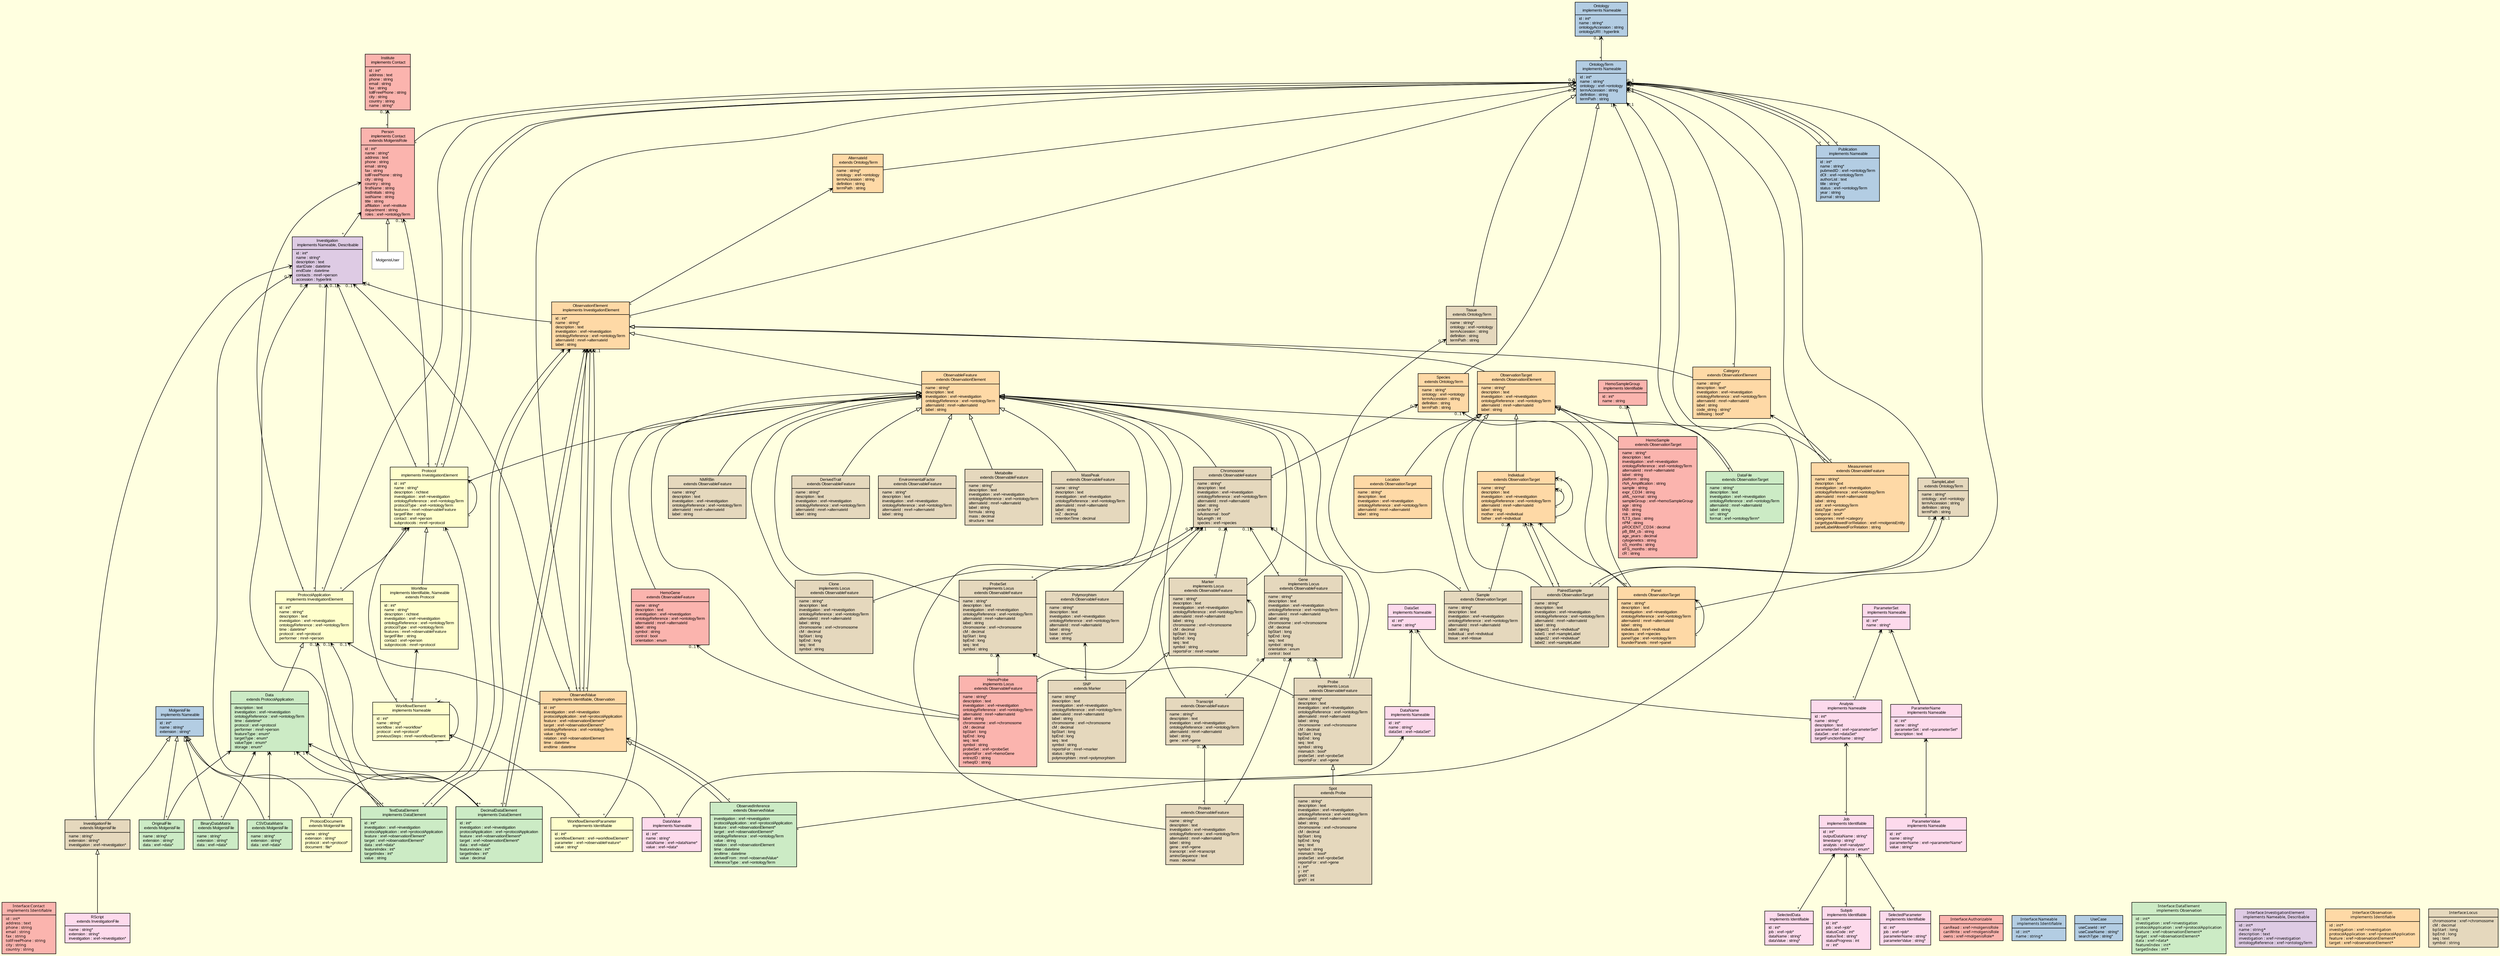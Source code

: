 digraph G {
        color = "white"
		compound = true
		fontname = "Bitstream Vera Sans"
		fontsize = 8
		pagedir="TB"
		rankdir="BT"
		bgcolor = "lightyellow"  
		labelfloat = "true"
		mode = "hier"
		overlap = "false"
		splines = "true"
		layers = "1:2"
		clusterrank = "local"
		outputorder="edgesfirst"

        node [
			fontname = "Arial"
            fontsize = 8
            shape = "record"
            color = "#808080"
            style="filled"
            fillcolor = "white"
            layer = "2"
            colorscheme = pastel19
        ]

        edge [
                fontname = "Bitstream Vera Sans"
                fontsize = 8
                layer = "1"
        ]

/* entities outside modules*/
               "Contact" [
                	    style = "filled"
                	    fillcolor =  "white"
			        	fontname = "Arial-Italic"
			        	fontcolor = "dimgrey"
			        	color = "dimgrey"
                
                        label = "{Interface:Contact\n implements Identifiable|id : int*\laddress : text\lphone : string\lemail : string\lfax : string\ltollFreePhone : string\lcity : string\lcountry : string\l}"
                ]

               "Person" [
                	    style = "filled"
                	    fillcolor =  "white"
			        	fontname = "Arial"
			        	fontcolor = "black"
			        	color = "black"
                
                        label = "{Person\n implements Contact\n extends molgenisRole|id : int*\lname : string*\laddress : text\lphone : string\lemail : string\lfax : string\ltollFreePhone : string\lcity : string\lcountry : string\lfirstName : string\lmidInitials : string\llastName : string\ltitle : string\laffiliation : xref-&gt;institute\ldepartment : string\lroles : xref-&gt;ontologyTerm\l}"
                ]

               "Institute" [
                	    style = "filled"
                	    fillcolor =  "white"
			        	fontname = "Arial"
			        	fontcolor = "black"
			        	color = "black"
                
                        label = "{Institute\n implements Contact|id : int*\laddress : text\lphone : string\lemail : string\lfax : string\ltollFreePhone : string\lcity : string\lcountry : string\lname : string*\l}"
                ]

               "Authorizable" [
                	    style = "filled"
                	    fillcolor =  "white"
			        	fontname = "Arial-Italic"
			        	fontcolor = "dimgrey"
			        	color = "dimgrey"
                
                        label = "{Interface:Authorizable|canRead : xref-&gt;molgenisRole\lcanWrite : xref-&gt;molgenisRole\lowns : xref-&gt;molgenisRole*\l}"
                ]

               "Nameable" [
                	    style = "filled"
                	    fillcolor =  "white"
			        	fontname = "Arial-Italic"
			        	fontcolor = "dimgrey"
			        	color = "dimgrey"
                
                        label = "{Interface:Nameable\n implements Identifiable|id : int*\lname : string*\l}"
                ]

               "OntologyTerm" [
                	    style = "filled"
                	    fillcolor =  "white"
			        	fontname = "Arial"
			        	fontcolor = "black"
			        	color = "black"
                
                        label = "{OntologyTerm\n implements Nameable|id : int*\lname : string*\lontology : xref-&gt;ontology\ltermAccession : string\ldefinition : string\ltermPath : string\l}"
                ]

               "Ontology" [
                	    style = "filled"
                	    fillcolor =  "white"
			        	fontname = "Arial"
			        	fontcolor = "black"
			        	color = "black"
                
                        label = "{Ontology\n implements Nameable|id : int*\lname : string*\lontologyAccession : string\lontologyURI : hyperlink\l}"
                ]

               "MolgenisFile" [
                	    style = "filled"
                	    fillcolor =  "white"
			        	fontname = "Arial"
			        	fontcolor = "black"
			        	color = "black"
                
                        label = "{MolgenisFile\n implements Nameable|id : int*\lname : string*\lextension : string*\l}"
                ]

               "Publication" [
                	    style = "filled"
                	    fillcolor =  "white"
			        	fontname = "Arial"
			        	fontcolor = "black"
			        	color = "black"
                
                        label = "{Publication\n implements Nameable|id : int*\lname : string*\lpubmedID : xref-&gt;ontologyTerm\ldOI : xref-&gt;ontologyTerm\lauthorList : text\ltitle : string*\lstatus : xref-&gt;ontologyTerm\lyear : string\ljournal : string\l}"
                ]

               "UseCase" [
                	    style = "filled"
                	    fillcolor =  "white"
			        	fontname = "Arial"
			        	fontcolor = "black"
			        	color = "black"
                
                        label = "{UseCase|useCaseId : int*\luseCaseName : string*\lsearchType : string*\l}"
                ]

               "ObservedInference" [
                	    style = "filled"
                	    fillcolor =  "white"
			        	fontname = "Arial"
			        	fontcolor = "black"
			        	color = "black"
                
                        label = "{ObservedInference\n extends observedValue|investigation : xref-&gt;investigation\lprotocolApplication : xref-&gt;protocolApplication\lfeature : xref-&gt;observationElement*\ltarget : xref-&gt;observationElement*\lontologyReference : xref-&gt;ontologyTerm\lvalue : string\lrelation : xref-&gt;observationElement\ltime : datetime\lendtime : datetime\lderivedFrom : mref-&gt;observedValue*\linferenceType : xref-&gt;ontologyTerm\l}"
                ]

               "DataFile" [
                	    style = "filled"
                	    fillcolor =  "white"
			        	fontname = "Arial"
			        	fontcolor = "black"
			        	color = "black"
                
                        label = "{DataFile\n extends observationTarget|name : string*\ldescription : text\linvestigation : xref-&gt;investigation\lontologyReference : xref-&gt;ontologyTerm\lalternateId : mref-&gt;alternateId\llabel : string\luri : string*\lformat : xref-&gt;ontologyTerm*\l}"
                ]

               "Data" [
                	    style = "filled"
                	    fillcolor =  "white"
			        	fontname = "Arial"
			        	fontcolor = "black"
			        	color = "black"
                
                        label = "{Data\n extends protocolApplication|description : text\linvestigation : xref-&gt;investigation\lontologyReference : xref-&gt;ontologyTerm\ltime : datetime*\lprotocol : xref-&gt;protocol\lperformer : mref-&gt;person\lfeatureType : enum*\ltargetType : enum*\lvalueType : enum*\lstorage : enum*\l}"
                ]

               "DataElement" [
                	    style = "filled"
                	    fillcolor =  "white"
			        	fontname = "Arial-Italic"
			        	fontcolor = "dimgrey"
			        	color = "dimgrey"
                
                        label = "{Interface:DataElement\n implements Observation|id : int*\linvestigation : xref-&gt;investigation\lprotocolApplication : xref-&gt;protocolApplication\lfeature : xref-&gt;observationElement*\ltarget : xref-&gt;observationElement*\ldata : xref-&gt;data*\lfeatureIndex : int*\ltargetIndex : int*\l}"
                ]

               "BinaryDataMatrix" [
                	    style = "filled"
                	    fillcolor =  "white"
			        	fontname = "Arial"
			        	fontcolor = "black"
			        	color = "black"
                
                        label = "{BinaryDataMatrix\n extends molgenisFile|name : string*\lextension : string*\ldata : xref-&gt;data*\l}"
                ]

               "CSVDataMatrix" [
                	    style = "filled"
                	    fillcolor =  "white"
			        	fontname = "Arial"
			        	fontcolor = "black"
			        	color = "black"
                
                        label = "{CSVDataMatrix\n extends molgenisFile|name : string*\lextension : string*\ldata : xref-&gt;data*\l}"
                ]

               "DecimalDataElement" [
                	    style = "filled"
                	    fillcolor =  "white"
			        	fontname = "Arial"
			        	fontcolor = "black"
			        	color = "black"
                
                        label = "{DecimalDataElement\n implements DataElement|id : int*\linvestigation : xref-&gt;investigation\lprotocolApplication : xref-&gt;protocolApplication\lfeature : xref-&gt;observationElement*\ltarget : xref-&gt;observationElement*\ldata : xref-&gt;data*\lfeatureIndex : int*\ltargetIndex : int*\lvalue : decimal\l}"
                ]

               "TextDataElement" [
                	    style = "filled"
                	    fillcolor =  "white"
			        	fontname = "Arial"
			        	fontcolor = "black"
			        	color = "black"
                
                        label = "{TextDataElement\n implements DataElement|id : int*\linvestigation : xref-&gt;investigation\lprotocolApplication : xref-&gt;protocolApplication\lfeature : xref-&gt;observationElement*\ltarget : xref-&gt;observationElement*\ldata : xref-&gt;data*\lfeatureIndex : int*\ltargetIndex : int*\lvalue : string\l}"
                ]

               "OriginalFile" [
                	    style = "filled"
                	    fillcolor =  "white"
			        	fontname = "Arial"
			        	fontcolor = "black"
			        	color = "black"
                
                        label = "{OriginalFile\n extends molgenisFile|name : string*\lextension : string*\ldata : xref-&gt;data*\l}"
                ]

               "Investigation" [
                	    style = "filled"
                	    fillcolor =  "white"
			        	fontname = "Arial"
			        	fontcolor = "black"
			        	color = "black"
                
                        label = "{Investigation\n implements Nameable, Describable|id : int*\lname : string*\ldescription : text\lstartDate : datetime\lendDate : datetime\lcontacts : mref-&gt;person\laccession : hyperlink\l}"
                ]

               "InvestigationElement" [
                	    style = "filled"
                	    fillcolor =  "white"
			        	fontname = "Arial-Italic"
			        	fontcolor = "dimgrey"
			        	color = "dimgrey"
                
                        label = "{Interface:InvestigationElement\n implements Nameable, Describable|id : int*\lname : string*\ldescription : text\linvestigation : xref-&gt;investigation\lontologyReference : xref-&gt;ontologyTerm\l}"
                ]

               "Species" [
                	    style = "filled"
                	    fillcolor =  "white"
			        	fontname = "Arial"
			        	fontcolor = "black"
			        	color = "black"
                
                        label = "{Species\n extends ontologyTerm|name : string*\lontology : xref-&gt;ontology\ltermAccession : string\ldefinition : string\ltermPath : string\l}"
                ]

               "AlternateId" [
                	    style = "filled"
                	    fillcolor =  "white"
			        	fontname = "Arial"
			        	fontcolor = "black"
			        	color = "black"
                
                        label = "{AlternateId\n extends ontologyTerm|name : string*\lontology : xref-&gt;ontology\ltermAccession : string\ldefinition : string\ltermPath : string\l}"
                ]

               "ObservationElement" [
                	    style = "filled"
                	    fillcolor =  "white"
			        	fontname = "Arial"
			        	fontcolor = "black"
			        	color = "black"
                
                        label = "{ObservationElement\n implements InvestigationElement|id : int*\lname : string*\ldescription : text\linvestigation : xref-&gt;investigation\lontologyReference : xref-&gt;ontologyTerm\lalternateId : mref-&gt;alternateId\llabel : string\l}"
                ]

               "ObservationTarget" [
                	    style = "filled"
                	    fillcolor =  "white"
			        	fontname = "Arial"
			        	fontcolor = "black"
			        	color = "black"
                
                        label = "{ObservationTarget\n extends observationElement|name : string*\ldescription : text\linvestigation : xref-&gt;investigation\lontologyReference : xref-&gt;ontologyTerm\lalternateId : mref-&gt;alternateId\llabel : string\l}"
                ]

               "ObservableFeature" [
                	    style = "filled"
                	    fillcolor =  "white"
			        	fontname = "Arial"
			        	fontcolor = "black"
			        	color = "black"
                
                        label = "{ObservableFeature\n extends observationElement|name : string*\ldescription : text\linvestigation : xref-&gt;investigation\lontologyReference : xref-&gt;ontologyTerm\lalternateId : mref-&gt;alternateId\llabel : string\l}"
                ]

               "Measurement" [
                	    style = "filled"
                	    fillcolor =  "white"
			        	fontname = "Arial"
			        	fontcolor = "black"
			        	color = "black"
                
                        label = "{Measurement\n extends observableFeature|name : string*\ldescription : text\linvestigation : xref-&gt;investigation\lontologyReference : xref-&gt;ontologyTerm\lalternateId : mref-&gt;alternateId\llabel : string\lunit : xref-&gt;ontologyTerm\ldataType : enum*\ltemporal : bool*\lcategories : mref-&gt;category\ltargettypeAllowedForRelation : xref-&gt;molgenisEntity\lpanelLabelAllowedForRelation : string\l}"
                ]

               "Category" [
                	    style = "filled"
                	    fillcolor =  "white"
			        	fontname = "Arial"
			        	fontcolor = "black"
			        	color = "black"
                
                        label = "{Category\n extends observationElement|name : string*\ldescription : text*\linvestigation : xref-&gt;investigation\lontologyReference : xref-&gt;ontologyTerm\lalternateId : mref-&gt;alternateId\llabel : string\lcode_string : string*\lisMissing : bool*\l}"
                ]

               "Individual" [
                	    style = "filled"
                	    fillcolor =  "white"
			        	fontname = "Arial"
			        	fontcolor = "black"
			        	color = "black"
                
                        label = "{Individual\n extends observationTarget|name : string*\ldescription : text\linvestigation : xref-&gt;investigation\lontologyReference : xref-&gt;ontologyTerm\lalternateId : mref-&gt;alternateId\llabel : string\lmother : xref-&gt;individual\lfather : xref-&gt;individual\l}"
                ]

               "Location" [
                	    style = "filled"
                	    fillcolor =  "white"
			        	fontname = "Arial"
			        	fontcolor = "black"
			        	color = "black"
                
                        label = "{Location\n extends observationTarget|name : string*\ldescription : text\linvestigation : xref-&gt;investigation\lontologyReference : xref-&gt;ontologyTerm\lalternateId : mref-&gt;alternateId\llabel : string\l}"
                ]

               "Panel" [
                	    style = "filled"
                	    fillcolor =  "white"
			        	fontname = "Arial"
			        	fontcolor = "black"
			        	color = "black"
                
                        label = "{Panel\n extends observationTarget|name : string*\ldescription : text\linvestigation : xref-&gt;investigation\lontologyReference : xref-&gt;ontologyTerm\lalternateId : mref-&gt;alternateId\llabel : string\lindividuals : mref-&gt;individual\lspecies : xref-&gt;species\lpanelType : xref-&gt;ontologyTerm\lfounderPanels : mref-&gt;panel\l}"
                ]

               "Observation" [
                	    style = "filled"
                	    fillcolor =  "white"
			        	fontname = "Arial-Italic"
			        	fontcolor = "dimgrey"
			        	color = "dimgrey"
                
                        label = "{Interface:Observation\n implements Identifiable|id : int*\linvestigation : xref-&gt;investigation\lprotocolApplication : xref-&gt;protocolApplication\lfeature : xref-&gt;observationElement*\ltarget : xref-&gt;observationElement*\l}"
                ]

               "ObservedValue" [
                	    style = "filled"
                	    fillcolor =  "white"
			        	fontname = "Arial"
			        	fontcolor = "black"
			        	color = "black"
                
                        label = "{ObservedValue\n implements Identifiable, Observation|id : int*\linvestigation : xref-&gt;investigation\lprotocolApplication : xref-&gt;protocolApplication\lfeature : xref-&gt;observationElement*\ltarget : xref-&gt;observationElement*\lontologyReference : xref-&gt;ontologyTerm\lvalue : string\lrelation : xref-&gt;observationElement\ltime : datetime\lendtime : datetime\l}"
                ]

               "Protocol" [
                	    style = "filled"
                	    fillcolor =  "white"
			        	fontname = "Arial"
			        	fontcolor = "black"
			        	color = "black"
                
                        label = "{Protocol\n implements InvestigationElement|id : int*\lname : string*\ldescription : richtext\linvestigation : xref-&gt;investigation\lontologyReference : xref-&gt;ontologyTerm\lprotocolType : xref-&gt;ontologyTerm\lfeatures : mref-&gt;observableFeature\ltargetFilter : string\lcontact : xref-&gt;person\lsubprotocols : mref-&gt;protocol\l}"
                ]

               "ProtocolApplication" [
                	    style = "filled"
                	    fillcolor =  "white"
			        	fontname = "Arial"
			        	fontcolor = "black"
			        	color = "black"
                
                        label = "{ProtocolApplication\n implements InvestigationElement|id : int*\lname : string*\ldescription : text\linvestigation : xref-&gt;investigation\lontologyReference : xref-&gt;ontologyTerm\ltime : datetime*\lprotocol : xref-&gt;protocol\lperformer : mref-&gt;person\l}"
                ]

               "ProtocolDocument" [
                	    style = "filled"
                	    fillcolor =  "white"
			        	fontname = "Arial"
			        	fontcolor = "black"
			        	color = "black"
                
                        label = "{ProtocolDocument\n extends molgenisFile|name : string*\lextension : string*\lprotocol : xref-&gt;protocol*\ldocument : file*\l}"
                ]

               "Workflow" [
                	    style = "filled"
                	    fillcolor =  "white"
			        	fontname = "Arial"
			        	fontcolor = "black"
			        	color = "black"
                
                        label = "{Workflow\n implements Identifiable, Nameable\n extends protocol|id : int*\lname : string*\ldescription : richtext\linvestigation : xref-&gt;investigation\lontologyReference : xref-&gt;ontologyTerm\lprotocolType : xref-&gt;ontologyTerm\lfeatures : mref-&gt;observableFeature\ltargetFilter : string\lcontact : xref-&gt;person\lsubprotocols : mref-&gt;protocol\l}"
                ]

               "WorkflowElement" [
                	    style = "filled"
                	    fillcolor =  "white"
			        	fontname = "Arial"
			        	fontcolor = "black"
			        	color = "black"
                
                        label = "{WorkflowElement\n implements Nameable|id : int*\lname : string*\lworkflow : xref-&gt;workflow*\lprotocol : xref-&gt;protocol*\lpreviousSteps : mref-&gt;workflowElement\l}"
                ]

               "WorkflowElementParameter" [
                	    style = "filled"
                	    fillcolor =  "white"
			        	fontname = "Arial"
			        	fontcolor = "black"
			        	color = "black"
                
                        label = "{WorkflowElementParameter\n implements Identifiable|id : int*\lworkflowElement : xref-&gt;workflowElement*\lparameter : xref-&gt;observableFeature*\lvalue : string*\l}"
                ]

               "Locus" [
                	    style = "filled"
                	    fillcolor =  "white"
			        	fontname = "Arial-Italic"
			        	fontcolor = "dimgrey"
			        	color = "dimgrey"
                
                        label = "{Interface:Locus|chromosome : xref-&gt;chromosome\lcM : decimal\lbpStart : long\lbpEnd : long\lseq : text\lsymbol : string\l}"
                ]

               "Chromosome" [
                	    style = "filled"
                	    fillcolor =  "white"
			        	fontname = "Arial"
			        	fontcolor = "black"
			        	color = "black"
                
                        label = "{Chromosome\n extends observableFeature|name : string*\ldescription : text\linvestigation : xref-&gt;investigation\lontologyReference : xref-&gt;ontologyTerm\lalternateId : mref-&gt;alternateId\llabel : string\lorderNr : int*\lisAutosomal : bool*\lbpLength : int\lspecies : xref-&gt;species\l}"
                ]

               "NMRBin" [
                	    style = "filled"
                	    fillcolor =  "white"
			        	fontname = "Arial"
			        	fontcolor = "black"
			        	color = "black"
                
                        label = "{NMRBin\n extends observableFeature|name : string*\ldescription : text\linvestigation : xref-&gt;investigation\lontologyReference : xref-&gt;ontologyTerm\lalternateId : mref-&gt;alternateId\llabel : string\l}"
                ]

               "Clone" [
                	    style = "filled"
                	    fillcolor =  "white"
			        	fontname = "Arial"
			        	fontcolor = "black"
			        	color = "black"
                
                        label = "{Clone\n implements Locus\n extends observableFeature|name : string*\ldescription : text\linvestigation : xref-&gt;investigation\lontologyReference : xref-&gt;ontologyTerm\lalternateId : mref-&gt;alternateId\llabel : string\lchromosome : xref-&gt;chromosome\lcM : decimal\lbpStart : long\lbpEnd : long\lseq : text\lsymbol : string\l}"
                ]

               "DerivedTrait" [
                	    style = "filled"
                	    fillcolor =  "white"
			        	fontname = "Arial"
			        	fontcolor = "black"
			        	color = "black"
                
                        label = "{DerivedTrait\n extends observableFeature|name : string*\ldescription : text\linvestigation : xref-&gt;investigation\lontologyReference : xref-&gt;ontologyTerm\lalternateId : mref-&gt;alternateId\llabel : string\l}"
                ]

               "EnvironmentalFactor" [
                	    style = "filled"
                	    fillcolor =  "white"
			        	fontname = "Arial"
			        	fontcolor = "black"
			        	color = "black"
                
                        label = "{EnvironmentalFactor\n extends observableFeature|name : string*\ldescription : text\linvestigation : xref-&gt;investigation\lontologyReference : xref-&gt;ontologyTerm\lalternateId : mref-&gt;alternateId\llabel : string\l}"
                ]

               "Gene" [
                	    style = "filled"
                	    fillcolor =  "white"
			        	fontname = "Arial"
			        	fontcolor = "black"
			        	color = "black"
                
                        label = "{Gene\n implements Locus\n extends observableFeature|name : string*\ldescription : text\linvestigation : xref-&gt;investigation\lontologyReference : xref-&gt;ontologyTerm\lalternateId : mref-&gt;alternateId\llabel : string\lchromosome : xref-&gt;chromosome\lcM : decimal\lbpStart : long\lbpEnd : long\lseq : text\lsymbol : string\lorientation : enum\lcontrol : bool\l}"
                ]

               "Transcript" [
                	    style = "filled"
                	    fillcolor =  "white"
			        	fontname = "Arial"
			        	fontcolor = "black"
			        	color = "black"
                
                        label = "{Transcript\n extends observableFeature|name : string*\ldescription : text\linvestigation : xref-&gt;investigation\lontologyReference : xref-&gt;ontologyTerm\lalternateId : mref-&gt;alternateId\llabel : string\lgene : xref-&gt;gene\l}"
                ]

               "Protein" [
                	    style = "filled"
                	    fillcolor =  "white"
			        	fontname = "Arial"
			        	fontcolor = "black"
			        	color = "black"
                
                        label = "{Protein\n extends observableFeature|name : string*\ldescription : text\linvestigation : xref-&gt;investigation\lontologyReference : xref-&gt;ontologyTerm\lalternateId : mref-&gt;alternateId\llabel : string\lgene : xref-&gt;gene\ltranscript : xref-&gt;transcript\laminoSequence : text\lmass : decimal\l}"
                ]

               "Metabolite" [
                	    style = "filled"
                	    fillcolor =  "white"
			        	fontname = "Arial"
			        	fontcolor = "black"
			        	color = "black"
                
                        label = "{Metabolite\n extends observableFeature|name : string*\ldescription : text\linvestigation : xref-&gt;investigation\lontologyReference : xref-&gt;ontologyTerm\lalternateId : mref-&gt;alternateId\llabel : string\lformula : string\lmass : decimal\lstructure : text\l}"
                ]

               "Marker" [
                	    style = "filled"
                	    fillcolor =  "white"
			        	fontname = "Arial"
			        	fontcolor = "black"
			        	color = "black"
                
                        label = "{Marker\n implements Locus\n extends observableFeature|name : string*\ldescription : text\linvestigation : xref-&gt;investigation\lontologyReference : xref-&gt;ontologyTerm\lalternateId : mref-&gt;alternateId\llabel : string\lchromosome : xref-&gt;chromosome\lcM : decimal\lbpStart : long\lbpEnd : long\lseq : text\lsymbol : string\lreportsFor : mref-&gt;marker\l}"
                ]

               "SNP" [
                	    style = "filled"
                	    fillcolor =  "white"
			        	fontname = "Arial"
			        	fontcolor = "black"
			        	color = "black"
                
                        label = "{SNP\n extends marker|name : string*\ldescription : text\linvestigation : xref-&gt;investigation\lontologyReference : xref-&gt;ontologyTerm\lalternateId : mref-&gt;alternateId\llabel : string\lchromosome : xref-&gt;chromosome\lcM : decimal\lbpStart : long\lbpEnd : long\lseq : text\lsymbol : string\lreportsFor : mref-&gt;marker\lstatus : string\lpolymorphism : mref-&gt;polymorphism\l}"
                ]

               "Polymorphism" [
                	    style = "filled"
                	    fillcolor =  "white"
			        	fontname = "Arial"
			        	fontcolor = "black"
			        	color = "black"
                
                        label = "{Polymorphism\n extends observableFeature|name : string*\ldescription : text\linvestigation : xref-&gt;investigation\lontologyReference : xref-&gt;ontologyTerm\lalternateId : mref-&gt;alternateId\llabel : string\lbase : enum*\lvalue : string\l}"
                ]

               "Probe" [
                	    style = "filled"
                	    fillcolor =  "white"
			        	fontname = "Arial"
			        	fontcolor = "black"
			        	color = "black"
                
                        label = "{Probe\n implements Locus\n extends observableFeature|name : string*\ldescription : text\linvestigation : xref-&gt;investigation\lontologyReference : xref-&gt;ontologyTerm\lalternateId : mref-&gt;alternateId\llabel : string\lchromosome : xref-&gt;chromosome\lcM : decimal\lbpStart : long\lbpEnd : long\lseq : text\lsymbol : string\lmismatch : bool*\lprobeSet : xref-&gt;probeSet\lreportsFor : xref-&gt;gene\l}"
                ]

               "Spot" [
                	    style = "filled"
                	    fillcolor =  "white"
			        	fontname = "Arial"
			        	fontcolor = "black"
			        	color = "black"
                
                        label = "{Spot\n extends probe|name : string*\ldescription : text\linvestigation : xref-&gt;investigation\lontologyReference : xref-&gt;ontologyTerm\lalternateId : mref-&gt;alternateId\llabel : string\lchromosome : xref-&gt;chromosome\lcM : decimal\lbpStart : long\lbpEnd : long\lseq : text\lsymbol : string\lmismatch : bool*\lprobeSet : xref-&gt;probeSet\lreportsFor : xref-&gt;gene\lx : int*\ly : int*\lgridX : int\lgridY : int\l}"
                ]

               "ProbeSet" [
                	    style = "filled"
                	    fillcolor =  "white"
			        	fontname = "Arial"
			        	fontcolor = "black"
			        	color = "black"
                
                        label = "{ProbeSet\n implements Locus\n extends observableFeature|name : string*\ldescription : text\linvestigation : xref-&gt;investigation\lontologyReference : xref-&gt;ontologyTerm\lalternateId : mref-&gt;alternateId\llabel : string\lchromosome : xref-&gt;chromosome\lcM : decimal\lbpStart : long\lbpEnd : long\lseq : text\lsymbol : string\l}"
                ]

               "MassPeak" [
                	    style = "filled"
                	    fillcolor =  "white"
			        	fontname = "Arial"
			        	fontcolor = "black"
			        	color = "black"
                
                        label = "{MassPeak\n extends observableFeature|name : string*\ldescription : text\linvestigation : xref-&gt;investigation\lontologyReference : xref-&gt;ontologyTerm\lalternateId : mref-&gt;alternateId\llabel : string\lmZ : decimal\lretentionTime : decimal\l}"
                ]

               "InvestigationFile" [
                	    style = "filled"
                	    fillcolor =  "white"
			        	fontname = "Arial"
			        	fontcolor = "black"
			        	color = "black"
                
                        label = "{InvestigationFile\n extends molgenisFile|name : string*\lextension : string*\linvestigation : xref-&gt;investigation*\l}"
                ]

               "Tissue" [
                	    style = "filled"
                	    fillcolor =  "white"
			        	fontname = "Arial"
			        	fontcolor = "black"
			        	color = "black"
                
                        label = "{Tissue\n extends ontologyTerm|name : string*\lontology : xref-&gt;ontology\ltermAccession : string\ldefinition : string\ltermPath : string\l}"
                ]

               "SampleLabel" [
                	    style = "filled"
                	    fillcolor =  "white"
			        	fontname = "Arial"
			        	fontcolor = "black"
			        	color = "black"
                
                        label = "{SampleLabel\n extends ontologyTerm|name : string*\lontology : xref-&gt;ontology\ltermAccession : string\ldefinition : string\ltermPath : string\l}"
                ]

               "Sample" [
                	    style = "filled"
                	    fillcolor =  "white"
			        	fontname = "Arial"
			        	fontcolor = "black"
			        	color = "black"
                
                        label = "{Sample\n extends observationTarget|name : string*\ldescription : text\linvestigation : xref-&gt;investigation\lontologyReference : xref-&gt;ontologyTerm\lalternateId : mref-&gt;alternateId\llabel : string\lindividual : xref-&gt;individual\ltissue : xref-&gt;tissue\l}"
                ]

               "PairedSample" [
                	    style = "filled"
                	    fillcolor =  "white"
			        	fontname = "Arial"
			        	fontcolor = "black"
			        	color = "black"
                
                        label = "{PairedSample\n extends observationTarget|name : string*\ldescription : text\linvestigation : xref-&gt;investigation\lontologyReference : xref-&gt;ontologyTerm\lalternateId : mref-&gt;alternateId\llabel : string\lsubject1 : xref-&gt;individual*\llabel1 : xref-&gt;sampleLabel\lsubject2 : xref-&gt;individual*\llabel2 : xref-&gt;sampleLabel\l}"
                ]

               "Job" [
                	    style = "filled"
                	    fillcolor =  "white"
			        	fontname = "Arial"
			        	fontcolor = "black"
			        	color = "black"
                
                        label = "{Job\n implements Identifiable|id : int*\loutputDataName : string*\ltimestamp : string*\lanalysis : xref-&gt;analysis*\lcomputeResource : enum*\l}"
                ]

               "Subjob" [
                	    style = "filled"
                	    fillcolor =  "white"
			        	fontname = "Arial"
			        	fontcolor = "black"
			        	color = "black"
                
                        label = "{Subjob\n implements Identifiable|id : int*\ljob : xref-&gt;job*\lstatusCode : int*\lstatusText : string*\lstatusProgress : int\lnr : int*\l}"
                ]

               "Analysis" [
                	    style = "filled"
                	    fillcolor =  "white"
			        	fontname = "Arial"
			        	fontcolor = "black"
			        	color = "black"
                
                        label = "{Analysis\n implements Nameable|id : int*\lname : string*\ldescription : text\lparameterSet : xref-&gt;parameterSet*\ldataSet : xref-&gt;dataSet*\ltargetFunctionName : string*\l}"
                ]

               "ParameterSet" [
                	    style = "filled"
                	    fillcolor =  "white"
			        	fontname = "Arial"
			        	fontcolor = "black"
			        	color = "black"
                
                        label = "{ParameterSet\n implements Nameable|id : int*\lname : string*\l}"
                ]

               "ParameterName" [
                	    style = "filled"
                	    fillcolor =  "white"
			        	fontname = "Arial"
			        	fontcolor = "black"
			        	color = "black"
                
                        label = "{ParameterName\n implements Nameable|id : int*\lname : string*\lparameterSet : xref-&gt;parameterSet*\ldescription : text\l}"
                ]

               "ParameterValue" [
                	    style = "filled"
                	    fillcolor =  "white"
			        	fontname = "Arial"
			        	fontcolor = "black"
			        	color = "black"
                
                        label = "{ParameterValue\n implements Nameable|id : int*\lname : string*\lparameterName : xref-&gt;parameterName*\lvalue : string*\l}"
                ]

               "DataSet" [
                	    style = "filled"
                	    fillcolor =  "white"
			        	fontname = "Arial"
			        	fontcolor = "black"
			        	color = "black"
                
                        label = "{DataSet\n implements Nameable|id : int*\lname : string*\l}"
                ]

               "DataName" [
                	    style = "filled"
                	    fillcolor =  "white"
			        	fontname = "Arial"
			        	fontcolor = "black"
			        	color = "black"
                
                        label = "{DataName\n implements Nameable|id : int*\lname : string*\ldataSet : xref-&gt;dataSet*\l}"
                ]

               "DataValue" [
                	    style = "filled"
                	    fillcolor =  "white"
			        	fontname = "Arial"
			        	fontcolor = "black"
			        	color = "black"
                
                        label = "{DataValue\n implements Nameable|id : int*\lname : string*\ldataName : xref-&gt;dataName*\lvalue : xref-&gt;data*\l}"
                ]

               "SelectedParameter" [
                	    style = "filled"
                	    fillcolor =  "white"
			        	fontname = "Arial"
			        	fontcolor = "black"
			        	color = "black"
                
                        label = "{SelectedParameter\n implements Identifiable|id : int*\ljob : xref-&gt;job*\lparameterName : string*\lparameterValue : string*\l}"
                ]

               "SelectedData" [
                	    style = "filled"
                	    fillcolor =  "white"
			        	fontname = "Arial"
			        	fontcolor = "black"
			        	color = "black"
                
                        label = "{SelectedData\n implements Identifiable|id : int*\ljob : xref-&gt;job*\ldataName : string*\ldataValue : string*\l}"
                ]

               "RScript" [
                	    style = "filled"
                	    fillcolor =  "white"
			        	fontname = "Arial"
			        	fontcolor = "black"
			        	color = "black"
                
                        label = "{RScript\n extends investigationFile|name : string*\lextension : string*\linvestigation : xref-&gt;investigation*\l}"
                ]

               "HemoSample" [
                	    style = "filled"
                	    fillcolor =  "white"
			        	fontname = "Arial"
			        	fontcolor = "black"
			        	color = "black"
                
                        label = "{HemoSample\n extends observationTarget|name : string*\ldescription : text\linvestigation : xref-&gt;investigation\lontologyReference : xref-&gt;ontologyTerm\lalternateId : mref-&gt;alternateId\llabel : string\lplatform : string\lrNA_Amplification : string\lsample : string\lexpr_CD34 : string\laML_normal : string\lsampleGroup : xref-&gt;hemoSampleGroup\lage : string\lfAB : string\lrisk : string\lfLT3_class : string\lnPM : string\lpROCENT_CD34 : decimal\lpB_BM_cb : string\lage_years : decimal\lcytogenetics : string\loS_months : string\leFS_months : string\lcR : string\l}"
                ]

               "HemoGene" [
                	    style = "filled"
                	    fillcolor =  "white"
			        	fontname = "Arial"
			        	fontcolor = "black"
			        	color = "black"
                
                        label = "{HemoGene\n extends observableFeature|name : string*\ldescription : text\linvestigation : xref-&gt;investigation\lontologyReference : xref-&gt;ontologyTerm\lalternateId : mref-&gt;alternateId\llabel : string\lsymbol : string\lcontrol : bool\lorientation : enum\l}"
                ]

               "HemoProbe" [
                	    style = "filled"
                	    fillcolor =  "white"
			        	fontname = "Arial"
			        	fontcolor = "black"
			        	color = "black"
                
                        label = "{HemoProbe\n implements Locus\n extends observableFeature|name : string*\ldescription : text\linvestigation : xref-&gt;investigation\lontologyReference : xref-&gt;ontologyTerm\lalternateId : mref-&gt;alternateId\llabel : string\lchromosome : xref-&gt;chromosome\lcM : decimal\lbpStart : long\lbpEnd : long\lseq : text\lsymbol : string\lprobeSet : xref-&gt;probeSet\lreportsFor : xref-&gt;hemoGene\lentrezID : string\lrefseqID : string\l}"
                ]

               "HemoSampleGroup" [
                	    style = "filled"
                	    fillcolor =  "white"
			        	fontname = "Arial"
			        	fontcolor = "black"
			        	color = "black"
                
                        label = "{HemoSampleGroup\n implements Identifiable|id : int*\lname : string\l}"
                ]

/*entities inside modules*/
/*        subgraph cluster_0 {
        		rankdir = "TB"
        		pagedir = "TB"
                label = "org.molgenis.auth"
                labelloc = bottom
				fillcolor = "white"
                style="filled"*/

                "Contact" [
                	    style = "filled"
                	    fillcolor =  "1"
			        	fontname = "Arial-Italic"
			        	fontcolor = "dimgrey"
			        	color = "dimgrey"
                
                        label = "{Interface:Contact\n implements Identifiable|id : int*\laddress : text\lphone : string\lemail : string\lfax : string\ltollFreePhone : string\lcity : string\lcountry : string\l}"
                ]
                "Person" [
                	    style = "filled"
                	    fillcolor =  "1"
			        	fontname = "Arial"
			        	fontcolor = "black"
			        	color = "black"
                
                        label = "{Person\n implements Contact\n extends MolgenisRole|id : int*\lname : string*\laddress : text\lphone : string\lemail : string\lfax : string\ltollFreePhone : string\lcity : string\lcountry : string\lfirstName : string\lmidInitials : string\llastName : string\ltitle : string\laffiliation : xref-&gt;institute\ldepartment : string\lroles : xref-&gt;ontologyTerm\l}"
                ]
                "Institute" [
                	    style = "filled"
                	    fillcolor =  "1"
			        	fontname = "Arial"
			        	fontcolor = "black"
			        	color = "black"
                
                        label = "{Institute\n implements Contact|id : int*\laddress : text\lphone : string\lemail : string\lfax : string\ltollFreePhone : string\lcity : string\lcountry : string\lname : string*\l}"
                ]
                "Authorizable" [
                	    style = "filled"
                	    fillcolor =  "1"
			        	fontname = "Arial-Italic"
			        	fontcolor = "dimgrey"
			        	color = "dimgrey"
                
                        label = "{Interface:Authorizable|canRead : xref-&gt;molgenisRole\lcanWrite : xref-&gt;molgenisRole\lowns : xref-&gt;molgenisRole*\l}"
                ]
/*        }  */
/*        subgraph cluster_1 {
        		rankdir = "TB"
        		pagedir = "TB"
                label = "org.molgenis.core"
                labelloc = bottom
				fillcolor = "white"
                style="filled"*/

                "Nameable" [
                	    style = "filled"
                	    fillcolor =  "2"
			        	fontname = "Arial-Italic"
			        	fontcolor = "dimgrey"
			        	color = "dimgrey"
                
                        label = "{Interface:Nameable\n implements Identifiable|id : int*\lname : string*\l}"
                ]
                "OntologyTerm" [
                	    style = "filled"
                	    fillcolor =  "2"
			        	fontname = "Arial"
			        	fontcolor = "black"
			        	color = "black"
                
                        label = "{OntologyTerm\n implements Nameable|id : int*\lname : string*\lontology : xref-&gt;ontology\ltermAccession : string\ldefinition : string\ltermPath : string\l}"
                ]
                "Ontology" [
                	    style = "filled"
                	    fillcolor =  "2"
			        	fontname = "Arial"
			        	fontcolor = "black"
			        	color = "black"
                
                        label = "{Ontology\n implements Nameable|id : int*\lname : string*\lontologyAccession : string\lontologyURI : hyperlink\l}"
                ]
                "MolgenisFile" [
                	    style = "filled"
                	    fillcolor =  "2"
			        	fontname = "Arial"
			        	fontcolor = "black"
			        	color = "black"
                
                        label = "{MolgenisFile\n implements Nameable|id : int*\lname : string*\lextension : string*\l}"
                ]
                "Publication" [
                	    style = "filled"
                	    fillcolor =  "2"
			        	fontname = "Arial"
			        	fontcolor = "black"
			        	color = "black"
                
                        label = "{Publication\n implements Nameable|id : int*\lname : string*\lpubmedID : xref-&gt;ontologyTerm\ldOI : xref-&gt;ontologyTerm\lauthorList : text\ltitle : string*\lstatus : xref-&gt;ontologyTerm\lyear : string\ljournal : string\l}"
                ]
                "UseCase" [
                	    style = "filled"
                	    fillcolor =  "2"
			        	fontname = "Arial"
			        	fontcolor = "black"
			        	color = "black"
                
                        label = "{UseCase|useCaseId : int*\luseCaseName : string*\lsearchType : string*\l}"
                ]
/*        }  */
/*        subgraph cluster_2 {
        		rankdir = "TB"
        		pagedir = "TB"
                label = "org.molgenis.data"
                labelloc = bottom
				fillcolor = "white"
                style="filled"*/

                "ObservedInference" [
                	    style = "filled"
                	    fillcolor =  "3"
			        	fontname = "Arial"
			        	fontcolor = "black"
			        	color = "black"
                
                        label = "{ObservedInference\n extends ObservedValue|investigation : xref-&gt;investigation\lprotocolApplication : xref-&gt;protocolApplication\lfeature : xref-&gt;observationElement*\ltarget : xref-&gt;observationElement*\lontologyReference : xref-&gt;ontologyTerm\lvalue : string\lrelation : xref-&gt;observationElement\ltime : datetime\lendtime : datetime\lderivedFrom : mref-&gt;observedValue*\linferenceType : xref-&gt;ontologyTerm\l}"
                ]
                "DataFile" [
                	    style = "filled"
                	    fillcolor =  "3"
			        	fontname = "Arial"
			        	fontcolor = "black"
			        	color = "black"
                
                        label = "{DataFile\n extends ObservationTarget|name : string*\ldescription : text\linvestigation : xref-&gt;investigation\lontologyReference : xref-&gt;ontologyTerm\lalternateId : mref-&gt;alternateId\llabel : string\luri : string*\lformat : xref-&gt;ontologyTerm*\l}"
                ]
                "Data" [
                	    style = "filled"
                	    fillcolor =  "3"
			        	fontname = "Arial"
			        	fontcolor = "black"
			        	color = "black"
                
                        label = "{Data\n extends ProtocolApplication|description : text\linvestigation : xref-&gt;investigation\lontologyReference : xref-&gt;ontologyTerm\ltime : datetime*\lprotocol : xref-&gt;protocol\lperformer : mref-&gt;person\lfeatureType : enum*\ltargetType : enum*\lvalueType : enum*\lstorage : enum*\l}"
                ]
                "DataElement" [
                	    style = "filled"
                	    fillcolor =  "3"
			        	fontname = "Arial-Italic"
			        	fontcolor = "dimgrey"
			        	color = "dimgrey"
                
                        label = "{Interface:DataElement\n implements Observation|id : int*\linvestigation : xref-&gt;investigation\lprotocolApplication : xref-&gt;protocolApplication\lfeature : xref-&gt;observationElement*\ltarget : xref-&gt;observationElement*\ldata : xref-&gt;data*\lfeatureIndex : int*\ltargetIndex : int*\l}"
                ]
                "BinaryDataMatrix" [
                	    style = "filled"
                	    fillcolor =  "3"
			        	fontname = "Arial"
			        	fontcolor = "black"
			        	color = "black"
                
                        label = "{BinaryDataMatrix\n extends MolgenisFile|name : string*\lextension : string*\ldata : xref-&gt;data*\l}"
                ]
                "CSVDataMatrix" [
                	    style = "filled"
                	    fillcolor =  "3"
			        	fontname = "Arial"
			        	fontcolor = "black"
			        	color = "black"
                
                        label = "{CSVDataMatrix\n extends MolgenisFile|name : string*\lextension : string*\ldata : xref-&gt;data*\l}"
                ]
                "DecimalDataElement" [
                	    style = "filled"
                	    fillcolor =  "3"
			        	fontname = "Arial"
			        	fontcolor = "black"
			        	color = "black"
                
                        label = "{DecimalDataElement\n implements DataElement|id : int*\linvestigation : xref-&gt;investigation\lprotocolApplication : xref-&gt;protocolApplication\lfeature : xref-&gt;observationElement*\ltarget : xref-&gt;observationElement*\ldata : xref-&gt;data*\lfeatureIndex : int*\ltargetIndex : int*\lvalue : decimal\l}"
                ]
                "TextDataElement" [
                	    style = "filled"
                	    fillcolor =  "3"
			        	fontname = "Arial"
			        	fontcolor = "black"
			        	color = "black"
                
                        label = "{TextDataElement\n implements DataElement|id : int*\linvestigation : xref-&gt;investigation\lprotocolApplication : xref-&gt;protocolApplication\lfeature : xref-&gt;observationElement*\ltarget : xref-&gt;observationElement*\ldata : xref-&gt;data*\lfeatureIndex : int*\ltargetIndex : int*\lvalue : string\l}"
                ]
                "OriginalFile" [
                	    style = "filled"
                	    fillcolor =  "3"
			        	fontname = "Arial"
			        	fontcolor = "black"
			        	color = "black"
                
                        label = "{OriginalFile\n extends MolgenisFile|name : string*\lextension : string*\ldata : xref-&gt;data*\l}"
                ]
/*        }  */
/*        subgraph cluster_3 {
        		rankdir = "TB"
        		pagedir = "TB"
                label = "org.molgenis.organization"
                labelloc = bottom
				fillcolor = "white"
                style="filled"*/

                "Investigation" [
                	    style = "filled"
                	    fillcolor =  "4"
			        	fontname = "Arial"
			        	fontcolor = "black"
			        	color = "black"
                
                        label = "{Investigation\n implements Nameable, Describable|id : int*\lname : string*\ldescription : text\lstartDate : datetime\lendDate : datetime\lcontacts : mref-&gt;person\laccession : hyperlink\l}"
                ]
                "InvestigationElement" [
                	    style = "filled"
                	    fillcolor =  "4"
			        	fontname = "Arial-Italic"
			        	fontcolor = "dimgrey"
			        	color = "dimgrey"
                
                        label = "{Interface:InvestigationElement\n implements Nameable, Describable|id : int*\lname : string*\ldescription : text\linvestigation : xref-&gt;investigation\lontologyReference : xref-&gt;ontologyTerm\l}"
                ]
/*        }  */
/*        subgraph cluster_4 {
        		rankdir = "TB"
        		pagedir = "TB"
                label = "org.molgenis.pheno"
                labelloc = bottom
				fillcolor = "white"
                style="filled"*/

                "Species" [
                	    style = "filled"
                	    fillcolor =  "5"
			        	fontname = "Arial"
			        	fontcolor = "black"
			        	color = "black"
                
                        label = "{Species\n extends OntologyTerm|name : string*\lontology : xref-&gt;ontology\ltermAccession : string\ldefinition : string\ltermPath : string\l}"
                ]
                "AlternateId" [
                	    style = "filled"
                	    fillcolor =  "5"
			        	fontname = "Arial"
			        	fontcolor = "black"
			        	color = "black"
                
                        label = "{AlternateId\n extends OntologyTerm|name : string*\lontology : xref-&gt;ontology\ltermAccession : string\ldefinition : string\ltermPath : string\l}"
                ]
                "ObservationElement" [
                	    style = "filled"
                	    fillcolor =  "5"
			        	fontname = "Arial"
			        	fontcolor = "black"
			        	color = "black"
                
                        label = "{ObservationElement\n implements InvestigationElement|id : int*\lname : string*\ldescription : text\linvestigation : xref-&gt;investigation\lontologyReference : xref-&gt;ontologyTerm\lalternateId : mref-&gt;alternateId\llabel : string\l}"
                ]
                "ObservationTarget" [
                	    style = "filled"
                	    fillcolor =  "5"
			        	fontname = "Arial"
			        	fontcolor = "black"
			        	color = "black"
                
                        label = "{ObservationTarget\n extends ObservationElement|name : string*\ldescription : text\linvestigation : xref-&gt;investigation\lontologyReference : xref-&gt;ontologyTerm\lalternateId : mref-&gt;alternateId\llabel : string\l}"
                ]
                "ObservableFeature" [
                	    style = "filled"
                	    fillcolor =  "5"
			        	fontname = "Arial"
			        	fontcolor = "black"
			        	color = "black"
                
                        label = "{ObservableFeature\n extends ObservationElement|name : string*\ldescription : text\linvestigation : xref-&gt;investigation\lontologyReference : xref-&gt;ontologyTerm\lalternateId : mref-&gt;alternateId\llabel : string\l}"
                ]
                "Measurement" [
                	    style = "filled"
                	    fillcolor =  "5"
			        	fontname = "Arial"
			        	fontcolor = "black"
			        	color = "black"
                
                        label = "{Measurement\n extends ObservableFeature|name : string*\ldescription : text\linvestigation : xref-&gt;investigation\lontologyReference : xref-&gt;ontologyTerm\lalternateId : mref-&gt;alternateId\llabel : string\lunit : xref-&gt;ontologyTerm\ldataType : enum*\ltemporal : bool*\lcategories : mref-&gt;category\ltargettypeAllowedForRelation : xref-&gt;molgenisEntity\lpanelLabelAllowedForRelation : string\l}"
                ]
                "Category" [
                	    style = "filled"
                	    fillcolor =  "5"
			        	fontname = "Arial"
			        	fontcolor = "black"
			        	color = "black"
                
                        label = "{Category\n extends ObservationElement|name : string*\ldescription : text*\linvestigation : xref-&gt;investigation\lontologyReference : xref-&gt;ontologyTerm\lalternateId : mref-&gt;alternateId\llabel : string\lcode_string : string*\lisMissing : bool*\l}"
                ]
                "Individual" [
                	    style = "filled"
                	    fillcolor =  "5"
			        	fontname = "Arial"
			        	fontcolor = "black"
			        	color = "black"
                
                        label = "{Individual\n extends ObservationTarget|name : string*\ldescription : text\linvestigation : xref-&gt;investigation\lontologyReference : xref-&gt;ontologyTerm\lalternateId : mref-&gt;alternateId\llabel : string\lmother : xref-&gt;individual\lfather : xref-&gt;individual\l}"
                ]
                "Location" [
                	    style = "filled"
                	    fillcolor =  "5"
			        	fontname = "Arial"
			        	fontcolor = "black"
			        	color = "black"
                
                        label = "{Location\n extends ObservationTarget|name : string*\ldescription : text\linvestigation : xref-&gt;investigation\lontologyReference : xref-&gt;ontologyTerm\lalternateId : mref-&gt;alternateId\llabel : string\l}"
                ]
                "Panel" [
                	    style = "filled"
                	    fillcolor =  "5"
			        	fontname = "Arial"
			        	fontcolor = "black"
			        	color = "black"
                
                        label = "{Panel\n extends ObservationTarget|name : string*\ldescription : text\linvestigation : xref-&gt;investigation\lontologyReference : xref-&gt;ontologyTerm\lalternateId : mref-&gt;alternateId\llabel : string\lindividuals : mref-&gt;individual\lspecies : xref-&gt;species\lpanelType : xref-&gt;ontologyTerm\lfounderPanels : mref-&gt;panel\l}"
                ]
                "Observation" [
                	    style = "filled"
                	    fillcolor =  "5"
			        	fontname = "Arial-Italic"
			        	fontcolor = "dimgrey"
			        	color = "dimgrey"
                
                        label = "{Interface:Observation\n implements Identifiable|id : int*\linvestigation : xref-&gt;investigation\lprotocolApplication : xref-&gt;protocolApplication\lfeature : xref-&gt;observationElement*\ltarget : xref-&gt;observationElement*\l}"
                ]
                "ObservedValue" [
                	    style = "filled"
                	    fillcolor =  "5"
			        	fontname = "Arial"
			        	fontcolor = "black"
			        	color = "black"
                
                        label = "{ObservedValue\n implements Identifiable, Observation|id : int*\linvestigation : xref-&gt;investigation\lprotocolApplication : xref-&gt;protocolApplication\lfeature : xref-&gt;observationElement*\ltarget : xref-&gt;observationElement*\lontologyReference : xref-&gt;ontologyTerm\lvalue : string\lrelation : xref-&gt;observationElement\ltime : datetime\lendtime : datetime\l}"
                ]
/*        }  */
/*        subgraph cluster_5 {
        		rankdir = "TB"
        		pagedir = "TB"
                label = "org.molgenis.protocol"
                labelloc = bottom
				fillcolor = "white"
                style="filled"*/

                "Protocol" [
                	    style = "filled"
                	    fillcolor =  "6"
			        	fontname = "Arial"
			        	fontcolor = "black"
			        	color = "black"
                
                        label = "{Protocol\n implements InvestigationElement|id : int*\lname : string*\ldescription : richtext\linvestigation : xref-&gt;investigation\lontologyReference : xref-&gt;ontologyTerm\lprotocolType : xref-&gt;ontologyTerm\lfeatures : mref-&gt;observableFeature\ltargetFilter : string\lcontact : xref-&gt;person\lsubprotocols : mref-&gt;protocol\l}"
                ]
                "ProtocolApplication" [
                	    style = "filled"
                	    fillcolor =  "6"
			        	fontname = "Arial"
			        	fontcolor = "black"
			        	color = "black"
                
                        label = "{ProtocolApplication\n implements InvestigationElement|id : int*\lname : string*\ldescription : text\linvestigation : xref-&gt;investigation\lontologyReference : xref-&gt;ontologyTerm\ltime : datetime*\lprotocol : xref-&gt;protocol\lperformer : mref-&gt;person\l}"
                ]
                "ProtocolDocument" [
                	    style = "filled"
                	    fillcolor =  "6"
			        	fontname = "Arial"
			        	fontcolor = "black"
			        	color = "black"
                
                        label = "{ProtocolDocument\n extends MolgenisFile|name : string*\lextension : string*\lprotocol : xref-&gt;protocol*\ldocument : file*\l}"
                ]
                "Workflow" [
                	    style = "filled"
                	    fillcolor =  "6"
			        	fontname = "Arial"
			        	fontcolor = "black"
			        	color = "black"
                
                        label = "{Workflow\n implements Identifiable, Nameable\n extends Protocol|id : int*\lname : string*\ldescription : richtext\linvestigation : xref-&gt;investigation\lontologyReference : xref-&gt;ontologyTerm\lprotocolType : xref-&gt;ontologyTerm\lfeatures : mref-&gt;observableFeature\ltargetFilter : string\lcontact : xref-&gt;person\lsubprotocols : mref-&gt;protocol\l}"
                ]
                "WorkflowElement" [
                	    style = "filled"
                	    fillcolor =  "6"
			        	fontname = "Arial"
			        	fontcolor = "black"
			        	color = "black"
                
                        label = "{WorkflowElement\n implements Nameable|id : int*\lname : string*\lworkflow : xref-&gt;workflow*\lprotocol : xref-&gt;protocol*\lpreviousSteps : mref-&gt;workflowElement\l}"
                ]
                "WorkflowElementParameter" [
                	    style = "filled"
                	    fillcolor =  "6"
			        	fontname = "Arial"
			        	fontcolor = "black"
			        	color = "black"
                
                        label = "{WorkflowElementParameter\n implements Identifiable|id : int*\lworkflowElement : xref-&gt;workflowElement*\lparameter : xref-&gt;observableFeature*\lvalue : string*\l}"
                ]
/*        }  */
/*        subgraph cluster_6 {
        		rankdir = "TB"
        		pagedir = "TB"
                label = "org.molgenis.xgap"
                labelloc = bottom
				fillcolor = "white"
                style="filled"*/

                "Locus" [
                	    style = "filled"
                	    fillcolor =  "7"
			        	fontname = "Arial-Italic"
			        	fontcolor = "dimgrey"
			        	color = "dimgrey"
                
                        label = "{Interface:Locus|chromosome : xref-&gt;chromosome\lcM : decimal\lbpStart : long\lbpEnd : long\lseq : text\lsymbol : string\l}"
                ]
                "Chromosome" [
                	    style = "filled"
                	    fillcolor =  "7"
			        	fontname = "Arial"
			        	fontcolor = "black"
			        	color = "black"
                
                        label = "{Chromosome\n extends ObservableFeature|name : string*\ldescription : text\linvestigation : xref-&gt;investigation\lontologyReference : xref-&gt;ontologyTerm\lalternateId : mref-&gt;alternateId\llabel : string\lorderNr : int*\lisAutosomal : bool*\lbpLength : int\lspecies : xref-&gt;species\l}"
                ]
                "NMRBin" [
                	    style = "filled"
                	    fillcolor =  "7"
			        	fontname = "Arial"
			        	fontcolor = "black"
			        	color = "black"
                
                        label = "{NMRBin\n extends ObservableFeature|name : string*\ldescription : text\linvestigation : xref-&gt;investigation\lontologyReference : xref-&gt;ontologyTerm\lalternateId : mref-&gt;alternateId\llabel : string\l}"
                ]
                "Clone" [
                	    style = "filled"
                	    fillcolor =  "7"
			        	fontname = "Arial"
			        	fontcolor = "black"
			        	color = "black"
                
                        label = "{Clone\n implements Locus\n extends ObservableFeature|name : string*\ldescription : text\linvestigation : xref-&gt;investigation\lontologyReference : xref-&gt;ontologyTerm\lalternateId : mref-&gt;alternateId\llabel : string\lchromosome : xref-&gt;chromosome\lcM : decimal\lbpStart : long\lbpEnd : long\lseq : text\lsymbol : string\l}"
                ]
                "DerivedTrait" [
                	    style = "filled"
                	    fillcolor =  "7"
			        	fontname = "Arial"
			        	fontcolor = "black"
			        	color = "black"
                
                        label = "{DerivedTrait\n extends ObservableFeature|name : string*\ldescription : text\linvestigation : xref-&gt;investigation\lontologyReference : xref-&gt;ontologyTerm\lalternateId : mref-&gt;alternateId\llabel : string\l}"
                ]
                "EnvironmentalFactor" [
                	    style = "filled"
                	    fillcolor =  "7"
			        	fontname = "Arial"
			        	fontcolor = "black"
			        	color = "black"
                
                        label = "{EnvironmentalFactor\n extends ObservableFeature|name : string*\ldescription : text\linvestigation : xref-&gt;investigation\lontologyReference : xref-&gt;ontologyTerm\lalternateId : mref-&gt;alternateId\llabel : string\l}"
                ]
                "Gene" [
                	    style = "filled"
                	    fillcolor =  "7"
			        	fontname = "Arial"
			        	fontcolor = "black"
			        	color = "black"
                
                        label = "{Gene\n implements Locus\n extends ObservableFeature|name : string*\ldescription : text\linvestigation : xref-&gt;investigation\lontologyReference : xref-&gt;ontologyTerm\lalternateId : mref-&gt;alternateId\llabel : string\lchromosome : xref-&gt;chromosome\lcM : decimal\lbpStart : long\lbpEnd : long\lseq : text\lsymbol : string\lorientation : enum\lcontrol : bool\l}"
                ]
                "Transcript" [
                	    style = "filled"
                	    fillcolor =  "7"
			        	fontname = "Arial"
			        	fontcolor = "black"
			        	color = "black"
                
                        label = "{Transcript\n extends ObservableFeature|name : string*\ldescription : text\linvestigation : xref-&gt;investigation\lontologyReference : xref-&gt;ontologyTerm\lalternateId : mref-&gt;alternateId\llabel : string\lgene : xref-&gt;gene\l}"
                ]
                "Protein" [
                	    style = "filled"
                	    fillcolor =  "7"
			        	fontname = "Arial"
			        	fontcolor = "black"
			        	color = "black"
                
                        label = "{Protein\n extends ObservableFeature|name : string*\ldescription : text\linvestigation : xref-&gt;investigation\lontologyReference : xref-&gt;ontologyTerm\lalternateId : mref-&gt;alternateId\llabel : string\lgene : xref-&gt;gene\ltranscript : xref-&gt;transcript\laminoSequence : text\lmass : decimal\l}"
                ]
                "Metabolite" [
                	    style = "filled"
                	    fillcolor =  "7"
			        	fontname = "Arial"
			        	fontcolor = "black"
			        	color = "black"
                
                        label = "{Metabolite\n extends ObservableFeature|name : string*\ldescription : text\linvestigation : xref-&gt;investigation\lontologyReference : xref-&gt;ontologyTerm\lalternateId : mref-&gt;alternateId\llabel : string\lformula : string\lmass : decimal\lstructure : text\l}"
                ]
                "Marker" [
                	    style = "filled"
                	    fillcolor =  "7"
			        	fontname = "Arial"
			        	fontcolor = "black"
			        	color = "black"
                
                        label = "{Marker\n implements Locus\n extends ObservableFeature|name : string*\ldescription : text\linvestigation : xref-&gt;investigation\lontologyReference : xref-&gt;ontologyTerm\lalternateId : mref-&gt;alternateId\llabel : string\lchromosome : xref-&gt;chromosome\lcM : decimal\lbpStart : long\lbpEnd : long\lseq : text\lsymbol : string\lreportsFor : mref-&gt;marker\l}"
                ]
                "SNP" [
                	    style = "filled"
                	    fillcolor =  "7"
			        	fontname = "Arial"
			        	fontcolor = "black"
			        	color = "black"
                
                        label = "{SNP\n extends Marker|name : string*\ldescription : text\linvestigation : xref-&gt;investigation\lontologyReference : xref-&gt;ontologyTerm\lalternateId : mref-&gt;alternateId\llabel : string\lchromosome : xref-&gt;chromosome\lcM : decimal\lbpStart : long\lbpEnd : long\lseq : text\lsymbol : string\lreportsFor : mref-&gt;marker\lstatus : string\lpolymorphism : mref-&gt;polymorphism\l}"
                ]
                "Polymorphism" [
                	    style = "filled"
                	    fillcolor =  "7"
			        	fontname = "Arial"
			        	fontcolor = "black"
			        	color = "black"
                
                        label = "{Polymorphism\n extends ObservableFeature|name : string*\ldescription : text\linvestigation : xref-&gt;investigation\lontologyReference : xref-&gt;ontologyTerm\lalternateId : mref-&gt;alternateId\llabel : string\lbase : enum*\lvalue : string\l}"
                ]
                "Probe" [
                	    style = "filled"
                	    fillcolor =  "7"
			        	fontname = "Arial"
			        	fontcolor = "black"
			        	color = "black"
                
                        label = "{Probe\n implements Locus\n extends ObservableFeature|name : string*\ldescription : text\linvestigation : xref-&gt;investigation\lontologyReference : xref-&gt;ontologyTerm\lalternateId : mref-&gt;alternateId\llabel : string\lchromosome : xref-&gt;chromosome\lcM : decimal\lbpStart : long\lbpEnd : long\lseq : text\lsymbol : string\lmismatch : bool*\lprobeSet : xref-&gt;probeSet\lreportsFor : xref-&gt;gene\l}"
                ]
                "Spot" [
                	    style = "filled"
                	    fillcolor =  "7"
			        	fontname = "Arial"
			        	fontcolor = "black"
			        	color = "black"
                
                        label = "{Spot\n extends Probe|name : string*\ldescription : text\linvestigation : xref-&gt;investigation\lontologyReference : xref-&gt;ontologyTerm\lalternateId : mref-&gt;alternateId\llabel : string\lchromosome : xref-&gt;chromosome\lcM : decimal\lbpStart : long\lbpEnd : long\lseq : text\lsymbol : string\lmismatch : bool*\lprobeSet : xref-&gt;probeSet\lreportsFor : xref-&gt;gene\lx : int*\ly : int*\lgridX : int\lgridY : int\l}"
                ]
                "ProbeSet" [
                	    style = "filled"
                	    fillcolor =  "7"
			        	fontname = "Arial"
			        	fontcolor = "black"
			        	color = "black"
                
                        label = "{ProbeSet\n implements Locus\n extends ObservableFeature|name : string*\ldescription : text\linvestigation : xref-&gt;investigation\lontologyReference : xref-&gt;ontologyTerm\lalternateId : mref-&gt;alternateId\llabel : string\lchromosome : xref-&gt;chromosome\lcM : decimal\lbpStart : long\lbpEnd : long\lseq : text\lsymbol : string\l}"
                ]
                "MassPeak" [
                	    style = "filled"
                	    fillcolor =  "7"
			        	fontname = "Arial"
			        	fontcolor = "black"
			        	color = "black"
                
                        label = "{MassPeak\n extends ObservableFeature|name : string*\ldescription : text\linvestigation : xref-&gt;investigation\lontologyReference : xref-&gt;ontologyTerm\lalternateId : mref-&gt;alternateId\llabel : string\lmZ : decimal\lretentionTime : decimal\l}"
                ]
                "InvestigationFile" [
                	    style = "filled"
                	    fillcolor =  "7"
			        	fontname = "Arial"
			        	fontcolor = "black"
			        	color = "black"
                
                        label = "{InvestigationFile\n extends MolgenisFile|name : string*\lextension : string*\linvestigation : xref-&gt;investigation*\l}"
                ]
                "Tissue" [
                	    style = "filled"
                	    fillcolor =  "7"
			        	fontname = "Arial"
			        	fontcolor = "black"
			        	color = "black"
                
                        label = "{Tissue\n extends OntologyTerm|name : string*\lontology : xref-&gt;ontology\ltermAccession : string\ldefinition : string\ltermPath : string\l}"
                ]
                "SampleLabel" [
                	    style = "filled"
                	    fillcolor =  "7"
			        	fontname = "Arial"
			        	fontcolor = "black"
			        	color = "black"
                
                        label = "{SampleLabel\n extends OntologyTerm|name : string*\lontology : xref-&gt;ontology\ltermAccession : string\ldefinition : string\ltermPath : string\l}"
                ]
                "Sample" [
                	    style = "filled"
                	    fillcolor =  "7"
			        	fontname = "Arial"
			        	fontcolor = "black"
			        	color = "black"
                
                        label = "{Sample\n extends ObservationTarget|name : string*\ldescription : text\linvestigation : xref-&gt;investigation\lontologyReference : xref-&gt;ontologyTerm\lalternateId : mref-&gt;alternateId\llabel : string\lindividual : xref-&gt;individual\ltissue : xref-&gt;tissue\l}"
                ]
                "PairedSample" [
                	    style = "filled"
                	    fillcolor =  "7"
			        	fontname = "Arial"
			        	fontcolor = "black"
			        	color = "black"
                
                        label = "{PairedSample\n extends ObservationTarget|name : string*\ldescription : text\linvestigation : xref-&gt;investigation\lontologyReference : xref-&gt;ontologyTerm\lalternateId : mref-&gt;alternateId\llabel : string\lsubject1 : xref-&gt;individual*\llabel1 : xref-&gt;sampleLabel\lsubject2 : xref-&gt;individual*\llabel2 : xref-&gt;sampleLabel\l}"
                ]
/*        }  */
/*        subgraph cluster_7 {
        		rankdir = "TB"
        		pagedir = "TB"
                label = "org.molgenis.cluster"
                labelloc = bottom
				fillcolor = "white"
                style="filled"*/

                "Job" [
                	    style = "filled"
                	    fillcolor =  "8"
			        	fontname = "Arial"
			        	fontcolor = "black"
			        	color = "black"
                
                        label = "{Job\n implements Identifiable|id : int*\loutputDataName : string*\ltimestamp : string*\lanalysis : xref-&gt;analysis*\lcomputeResource : enum*\l}"
                ]
                "Subjob" [
                	    style = "filled"
                	    fillcolor =  "8"
			        	fontname = "Arial"
			        	fontcolor = "black"
			        	color = "black"
                
                        label = "{Subjob\n implements Identifiable|id : int*\ljob : xref-&gt;job*\lstatusCode : int*\lstatusText : string*\lstatusProgress : int\lnr : int*\l}"
                ]
                "Analysis" [
                	    style = "filled"
                	    fillcolor =  "8"
			        	fontname = "Arial"
			        	fontcolor = "black"
			        	color = "black"
                
                        label = "{Analysis\n implements Nameable|id : int*\lname : string*\ldescription : text\lparameterSet : xref-&gt;parameterSet*\ldataSet : xref-&gt;dataSet*\ltargetFunctionName : string*\l}"
                ]
                "ParameterSet" [
                	    style = "filled"
                	    fillcolor =  "8"
			        	fontname = "Arial"
			        	fontcolor = "black"
			        	color = "black"
                
                        label = "{ParameterSet\n implements Nameable|id : int*\lname : string*\l}"
                ]
                "ParameterName" [
                	    style = "filled"
                	    fillcolor =  "8"
			        	fontname = "Arial"
			        	fontcolor = "black"
			        	color = "black"
                
                        label = "{ParameterName\n implements Nameable|id : int*\lname : string*\lparameterSet : xref-&gt;parameterSet*\ldescription : text\l}"
                ]
                "ParameterValue" [
                	    style = "filled"
                	    fillcolor =  "8"
			        	fontname = "Arial"
			        	fontcolor = "black"
			        	color = "black"
                
                        label = "{ParameterValue\n implements Nameable|id : int*\lname : string*\lparameterName : xref-&gt;parameterName*\lvalue : string*\l}"
                ]
                "DataSet" [
                	    style = "filled"
                	    fillcolor =  "8"
			        	fontname = "Arial"
			        	fontcolor = "black"
			        	color = "black"
                
                        label = "{DataSet\n implements Nameable|id : int*\lname : string*\l}"
                ]
                "DataName" [
                	    style = "filled"
                	    fillcolor =  "8"
			        	fontname = "Arial"
			        	fontcolor = "black"
			        	color = "black"
                
                        label = "{DataName\n implements Nameable|id : int*\lname : string*\ldataSet : xref-&gt;dataSet*\l}"
                ]
                "DataValue" [
                	    style = "filled"
                	    fillcolor =  "8"
			        	fontname = "Arial"
			        	fontcolor = "black"
			        	color = "black"
                
                        label = "{DataValue\n implements Nameable|id : int*\lname : string*\ldataName : xref-&gt;dataName*\lvalue : xref-&gt;data*\l}"
                ]
                "SelectedParameter" [
                	    style = "filled"
                	    fillcolor =  "8"
			        	fontname = "Arial"
			        	fontcolor = "black"
			        	color = "black"
                
                        label = "{SelectedParameter\n implements Identifiable|id : int*\ljob : xref-&gt;job*\lparameterName : string*\lparameterValue : string*\l}"
                ]
                "SelectedData" [
                	    style = "filled"
                	    fillcolor =  "8"
			        	fontname = "Arial"
			        	fontcolor = "black"
			        	color = "black"
                
                        label = "{SelectedData\n implements Identifiable|id : int*\ljob : xref-&gt;job*\ldataName : string*\ldataValue : string*\l}"
                ]
                "RScript" [
                	    style = "filled"
                	    fillcolor =  "8"
			        	fontname = "Arial"
			        	fontcolor = "black"
			        	color = "black"
                
                        label = "{RScript\n extends InvestigationFile|name : string*\lextension : string*\linvestigation : xref-&gt;investigation*\l}"
                ]
/*        }  */
/*        subgraph cluster_8 {
        		rankdir = "TB"
        		pagedir = "TB"
                label = "org.molgenis.hemodb"
                labelloc = bottom
				fillcolor = "white"
                style="filled"*/

                "HemoSample" [
                	    style = "filled"
                	    fillcolor =  "1"
			        	fontname = "Arial"
			        	fontcolor = "black"
			        	color = "black"
                
                        label = "{HemoSample\n extends ObservationTarget|name : string*\ldescription : text\linvestigation : xref-&gt;investigation\lontologyReference : xref-&gt;ontologyTerm\lalternateId : mref-&gt;alternateId\llabel : string\lplatform : string\lrNA_Amplification : string\lsample : string\lexpr_CD34 : string\laML_normal : string\lsampleGroup : xref-&gt;hemoSampleGroup\lage : string\lfAB : string\lrisk : string\lfLT3_class : string\lnPM : string\lpROCENT_CD34 : decimal\lpB_BM_cb : string\lage_years : decimal\lcytogenetics : string\loS_months : string\leFS_months : string\lcR : string\l}"
                ]
                "HemoGene" [
                	    style = "filled"
                	    fillcolor =  "1"
			        	fontname = "Arial"
			        	fontcolor = "black"
			        	color = "black"
                
                        label = "{HemoGene\n extends ObservableFeature|name : string*\ldescription : text\linvestigation : xref-&gt;investigation\lontologyReference : xref-&gt;ontologyTerm\lalternateId : mref-&gt;alternateId\llabel : string\lsymbol : string\lcontrol : bool\lorientation : enum\l}"
                ]
                "HemoProbe" [
                	    style = "filled"
                	    fillcolor =  "1"
			        	fontname = "Arial"
			        	fontcolor = "black"
			        	color = "black"
                
                        label = "{HemoProbe\n implements Locus\n extends ObservableFeature|name : string*\ldescription : text\linvestigation : xref-&gt;investigation\lontologyReference : xref-&gt;ontologyTerm\lalternateId : mref-&gt;alternateId\llabel : string\lchromosome : xref-&gt;chromosome\lcM : decimal\lbpStart : long\lbpEnd : long\lseq : text\lsymbol : string\lprobeSet : xref-&gt;probeSet\lreportsFor : xref-&gt;hemoGene\lentrezID : string\lrefseqID : string\l}"
                ]
                "HemoSampleGroup" [
                	    style = "filled"
                	    fillcolor =  "1"
			        	fontname = "Arial"
			        	fontcolor = "black"
			        	color = "black"
                
                        label = "{HemoSampleGroup\n implements Identifiable|id : int*\lname : string\l}"
                ]
/*        }  */

/*interface relationships*/
        edge [
                arrowhead = "empty"
                color = "#808080"
        ]

/*inheritance relationships*/
        edge [
                arrowhead = "empty"
                color = "black"
        ]
        
        "MolgenisUser" -> "Person"
        "ObservedInference" -> "ObservedValue"
        "DataFile" -> "ObservationTarget"
        "Data" -> "ProtocolApplication"
        "BinaryDataMatrix" -> "MolgenisFile"
        "CSVDataMatrix" -> "MolgenisFile"
        "OriginalFile" -> "MolgenisFile"
        "Species" -> "OntologyTerm"
        "AlternateId" -> "OntologyTerm"
        "ObservationTarget" -> "ObservationElement"
        "ObservableFeature" -> "ObservationElement"
        "Measurement" -> "ObservableFeature"
        "Category" -> "ObservationElement"
        "Individual" -> "ObservationTarget"
        "Location" -> "ObservationTarget"
        "Panel" -> "ObservationTarget"
        "ProtocolDocument" -> "MolgenisFile"
        "Workflow" -> "Protocol"
        "Chromosome" -> "ObservableFeature"
        "NMRBin" -> "ObservableFeature"
        "Clone" -> "ObservableFeature"
        "DerivedTrait" -> "ObservableFeature"
        "EnvironmentalFactor" -> "ObservableFeature"
        "Gene" -> "ObservableFeature"
        "Transcript" -> "ObservableFeature"
        "Protein" -> "ObservableFeature"
        "Metabolite" -> "ObservableFeature"
        "Marker" -> "ObservableFeature"
        "SNP" -> "Marker"
        "Polymorphism" -> "ObservableFeature"
        "Probe" -> "ObservableFeature"
        "Spot" -> "Probe"
        "ProbeSet" -> "ObservableFeature"
        "MassPeak" -> "ObservableFeature"
        "InvestigationFile" -> "MolgenisFile"
        "Tissue" -> "OntologyTerm"
        "SampleLabel" -> "OntologyTerm"
        "Sample" -> "ObservationTarget"
        "PairedSample" -> "ObservationTarget"
        "RScript" -> "InvestigationFile"
        "HemoSample" -> "ObservationTarget"
        "HemoGene" -> "ObservableFeature"
        "HemoProbe" -> "ObservableFeature"

/*one to many 'xref' foreign key relationships*/
        edge [
                arrowhead = "open"
                arrowsize = 0.6
        ]
		"Person" -> "Institute" [
			headlabel = "0..1"
			taillabel = "*"
		]
		"Person" -> "OntologyTerm" [
			headlabel = "0..1"
			taillabel = "*"
		]
		"OntologyTerm" -> "Ontology" [
			headlabel = "0..1"
			taillabel = "*"
		]
		"Publication" -> "OntologyTerm" [
			headlabel = "0..1"
			taillabel = "*"
		]
		"Publication" -> "OntologyTerm" [
			headlabel = "0..1"
			taillabel = "*"
		]
		"Publication" -> "OntologyTerm" [
			headlabel = "0..1"
			taillabel = "*"
		]
		"ObservedInference" -> "OntologyTerm" [
			headlabel = "0..1"
			taillabel = "*"
		]
		"DataFile" -> "OntologyTerm" [
			headlabel = "1"
			taillabel = "*"
		]
		"BinaryDataMatrix" -> "Data" [
			headlabel = "1"
			taillabel = "*"
		]
		"CSVDataMatrix" -> "Data" [
			headlabel = "1"
			taillabel = "*"
		]
		"DecimalDataElement" -> "Investigation" [
			headlabel = "0..1"
			taillabel = "*"
		]
		"DecimalDataElement" -> "ProtocolApplication" [
			headlabel = "0..1"
			taillabel = "*"
		]
		"DecimalDataElement" -> "ObservationElement" [
			headlabel = "1"
			taillabel = "*"
		]
		"DecimalDataElement" -> "ObservationElement" [
			headlabel = "1"
			taillabel = "*"
		]
		"DecimalDataElement" -> "Data" [
			headlabel = "1"
			taillabel = "*"
		]
		"TextDataElement" -> "Investigation" [
			headlabel = "0..1"
			taillabel = "*"
		]
		"TextDataElement" -> "ProtocolApplication" [
			headlabel = "0..1"
			taillabel = "*"
		]
		"TextDataElement" -> "ObservationElement" [
			headlabel = "1"
			taillabel = "*"
		]
		"TextDataElement" -> "ObservationElement" [
			headlabel = "1"
			taillabel = "*"
		]
		"TextDataElement" -> "Data" [
			headlabel = "1"
			taillabel = "*"
		]
		"OriginalFile" -> "Data" [
			headlabel = "1"
			taillabel = "*"
		]
		"ObservationElement" -> "Investigation" [
			headlabel = "0..1"
			taillabel = "*"
		]
		"ObservationElement" -> "OntologyTerm" [
			headlabel = "0..1"
			taillabel = "*"
		]
		"Measurement" -> "OntologyTerm" [
			headlabel = "0..1"
			taillabel = "*"
		]
		"Category" -> "OntologyTerm" [
			headlabel = "0..1"
			taillabel = "*"
		]
		"Individual" -> "Individual" [
			headlabel = "0..1"
			taillabel = "*"
		]
		"Individual" -> "Individual" [
			headlabel = "0..1"
			taillabel = "*"
		]
		"Panel" -> "Species" [
			headlabel = "0..1"
			taillabel = "*"
		]
		"Panel" -> "OntologyTerm" [
			headlabel = "0..1"
			taillabel = "*"
		]
		"ObservedValue" -> "Investigation" [
			headlabel = "0..1"
			taillabel = "*"
		]
		"ObservedValue" -> "ProtocolApplication" [
			headlabel = "0..1"
			taillabel = "*"
		]
		"ObservedValue" -> "ObservationElement" [
			headlabel = "1"
			taillabel = "*"
		]
		"ObservedValue" -> "ObservationElement" [
			headlabel = "1"
			taillabel = "*"
		]
		"ObservedValue" -> "OntologyTerm" [
			headlabel = "0..1"
			taillabel = "*"
		]
		"ObservedValue" -> "ObservationElement" [
			headlabel = "0..1"
			taillabel = "*"
		]
		"Protocol" -> "Investigation" [
			headlabel = "0..1"
			taillabel = "*"
		]
		"Protocol" -> "OntologyTerm" [
			headlabel = "0..1"
			taillabel = "*"
		]
		"Protocol" -> "OntologyTerm" [
			headlabel = "0..1"
			taillabel = "*"
		]
		"Protocol" -> "Person" [
			headlabel = "0..1"
			taillabel = "*"
		]
		"ProtocolApplication" -> "Investigation" [
			headlabel = "0..1"
			taillabel = "*"
		]
		"ProtocolApplication" -> "OntologyTerm" [
			headlabel = "0..1"
			taillabel = "*"
		]
		"ProtocolApplication" -> "Protocol" [
			headlabel = "0..1"
			taillabel = "*"
		]
		"ProtocolDocument" -> "Protocol" [
			headlabel = "1"
			taillabel = "*"
		]
		"WorkflowElement" -> "Workflow" [
			headlabel = "1"
			taillabel = "*"
		]
		"WorkflowElement" -> "Protocol" [
			headlabel = "1"
			taillabel = "*"
		]
		"WorkflowElementParameter" -> "WorkflowElement" [
			headlabel = "1"
			taillabel = "*"
		]
		"WorkflowElementParameter" -> "ObservableFeature" [
			headlabel = "1"
			taillabel = "*"
		]
		"Chromosome" -> "Species" [
			headlabel = "0..1"
			taillabel = "*"
		]
		"Clone" -> "Chromosome" [
			headlabel = "0..1"
			taillabel = "*"
		]
		"Gene" -> "Chromosome" [
			headlabel = "0..1"
			taillabel = "*"
		]
		"Transcript" -> "Gene" [
			headlabel = "0..1"
			taillabel = "*"
		]
		"Protein" -> "Gene" [
			headlabel = "0..1"
			taillabel = "*"
		]
		"Protein" -> "Transcript" [
			headlabel = "0..1"
			taillabel = "*"
		]
		"Marker" -> "Chromosome" [
			headlabel = "0..1"
			taillabel = "*"
		]
		"Probe" -> "Chromosome" [
			headlabel = "0..1"
			taillabel = "*"
		]
		"Probe" -> "ProbeSet" [
			headlabel = "0..1"
			taillabel = "*"
		]
		"Probe" -> "Gene" [
			headlabel = "0..1"
			taillabel = "*"
		]
		"ProbeSet" -> "Chromosome" [
			headlabel = "0..1"
			taillabel = "*"
		]
		"InvestigationFile" -> "Investigation" [
			headlabel = "1"
			taillabel = "*"
		]
		"Sample" -> "Individual" [
			headlabel = "0..1"
			taillabel = "*"
		]
		"Sample" -> "Tissue" [
			headlabel = "0..1"
			taillabel = "*"
		]
		"PairedSample" -> "Individual" [
			headlabel = "1"
			taillabel = "*"
		]
		"PairedSample" -> "SampleLabel" [
			headlabel = "0..1"
			taillabel = "*"
		]
		"PairedSample" -> "Individual" [
			headlabel = "1"
			taillabel = "*"
		]
		"PairedSample" -> "SampleLabel" [
			headlabel = "0..1"
			taillabel = "*"
		]
		"Job" -> "Analysis" [
			headlabel = "1"
			taillabel = "*"
		]
		"Subjob" -> "Job" [
			headlabel = "1"
			taillabel = "*"
		]
		"Analysis" -> "ParameterSet" [
			headlabel = "1"
			taillabel = "*"
		]
		"Analysis" -> "DataSet" [
			headlabel = "1"
			taillabel = "*"
		]
		"ParameterName" -> "ParameterSet" [
			headlabel = "1"
			taillabel = "*"
		]
		"ParameterValue" -> "ParameterName" [
			headlabel = "1"
			taillabel = "*"
		]
		"DataName" -> "DataSet" [
			headlabel = "1"
			taillabel = "*"
		]
		"DataValue" -> "DataName" [
			headlabel = "1"
			taillabel = "*"
		]
		"DataValue" -> "Data" [
			headlabel = "1"
			taillabel = "*"
		]
		"SelectedParameter" -> "Job" [
			headlabel = "1"
			taillabel = "*"
		]
		"SelectedData" -> "Job" [
			headlabel = "1"
			taillabel = "*"
		]
		"HemoSample" -> "HemoSampleGroup" [
			headlabel = "0..1"
			taillabel = "*"
		]
		"HemoProbe" -> "Chromosome" [
			headlabel = "0..1"
			taillabel = "*"
		]
		"HemoProbe" -> "ProbeSet" [
			headlabel = "0..1"
			taillabel = "*"
		]
		"HemoProbe" -> "HemoGene" [
			headlabel = "0..1"
			taillabel = "*"
		]
        
        
/*many to many 'mref' foreign key relationships*/
        edge [
             arrowtail = "open"
             color = "black"
             headlabel = "*"
             taillabel = "*"
             arrowsize = 0.6
        ]
		"ObservedInference" -> "ObservedValue"[
			]
		"Investigation" -> "Person"[
			]
		"ObservationElement" -> "AlternateId"[
			]
		"Measurement" -> "Category"[
			]
		"Panel" -> "Individual"[
			]
		"Panel" -> "Panel"[
			]
		"Protocol" -> "ObservableFeature"[
			]
		"Protocol" -> "Protocol"[
			]
		"ProtocolApplication" -> "Person"[
			]
		"WorkflowElement" -> "WorkflowElement"[
			]
		"Marker" -> "Marker"[
			]
		"SNP" -> "Polymorphism"[
			]
}